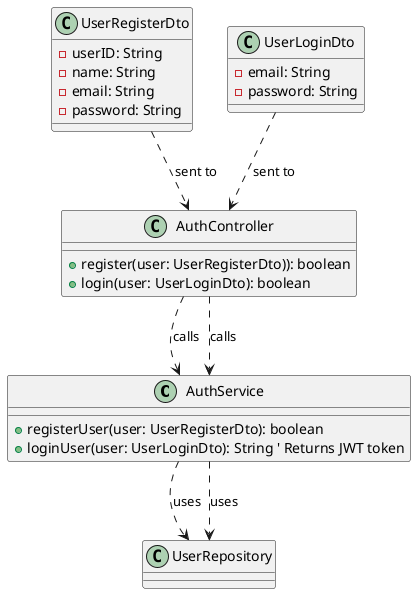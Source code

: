 @startuml
class AuthService {
    + registerUser(user: UserRegisterDto): boolean
    + loginUser(user: UserLoginDto): String ' Returns JWT token
}


class AuthController {
    + register(user: UserRegisterDto)): boolean
    + login(user: UserLoginDto): boolean
}

class UserRegisterDto {
    - userID: String
    - name: String
    - email: String
    - password: String
}

class UserLoginDto {
    - email: String
    - password: String
}

UserLoginDto ..> AuthController : sent to
AuthController ..> AuthService : calls
AuthService ..> UserRepository : uses

UserRegisterDto ..> AuthController : sent to
AuthController ..> AuthService : calls
AuthService ..> UserRepository : uses
@enduml